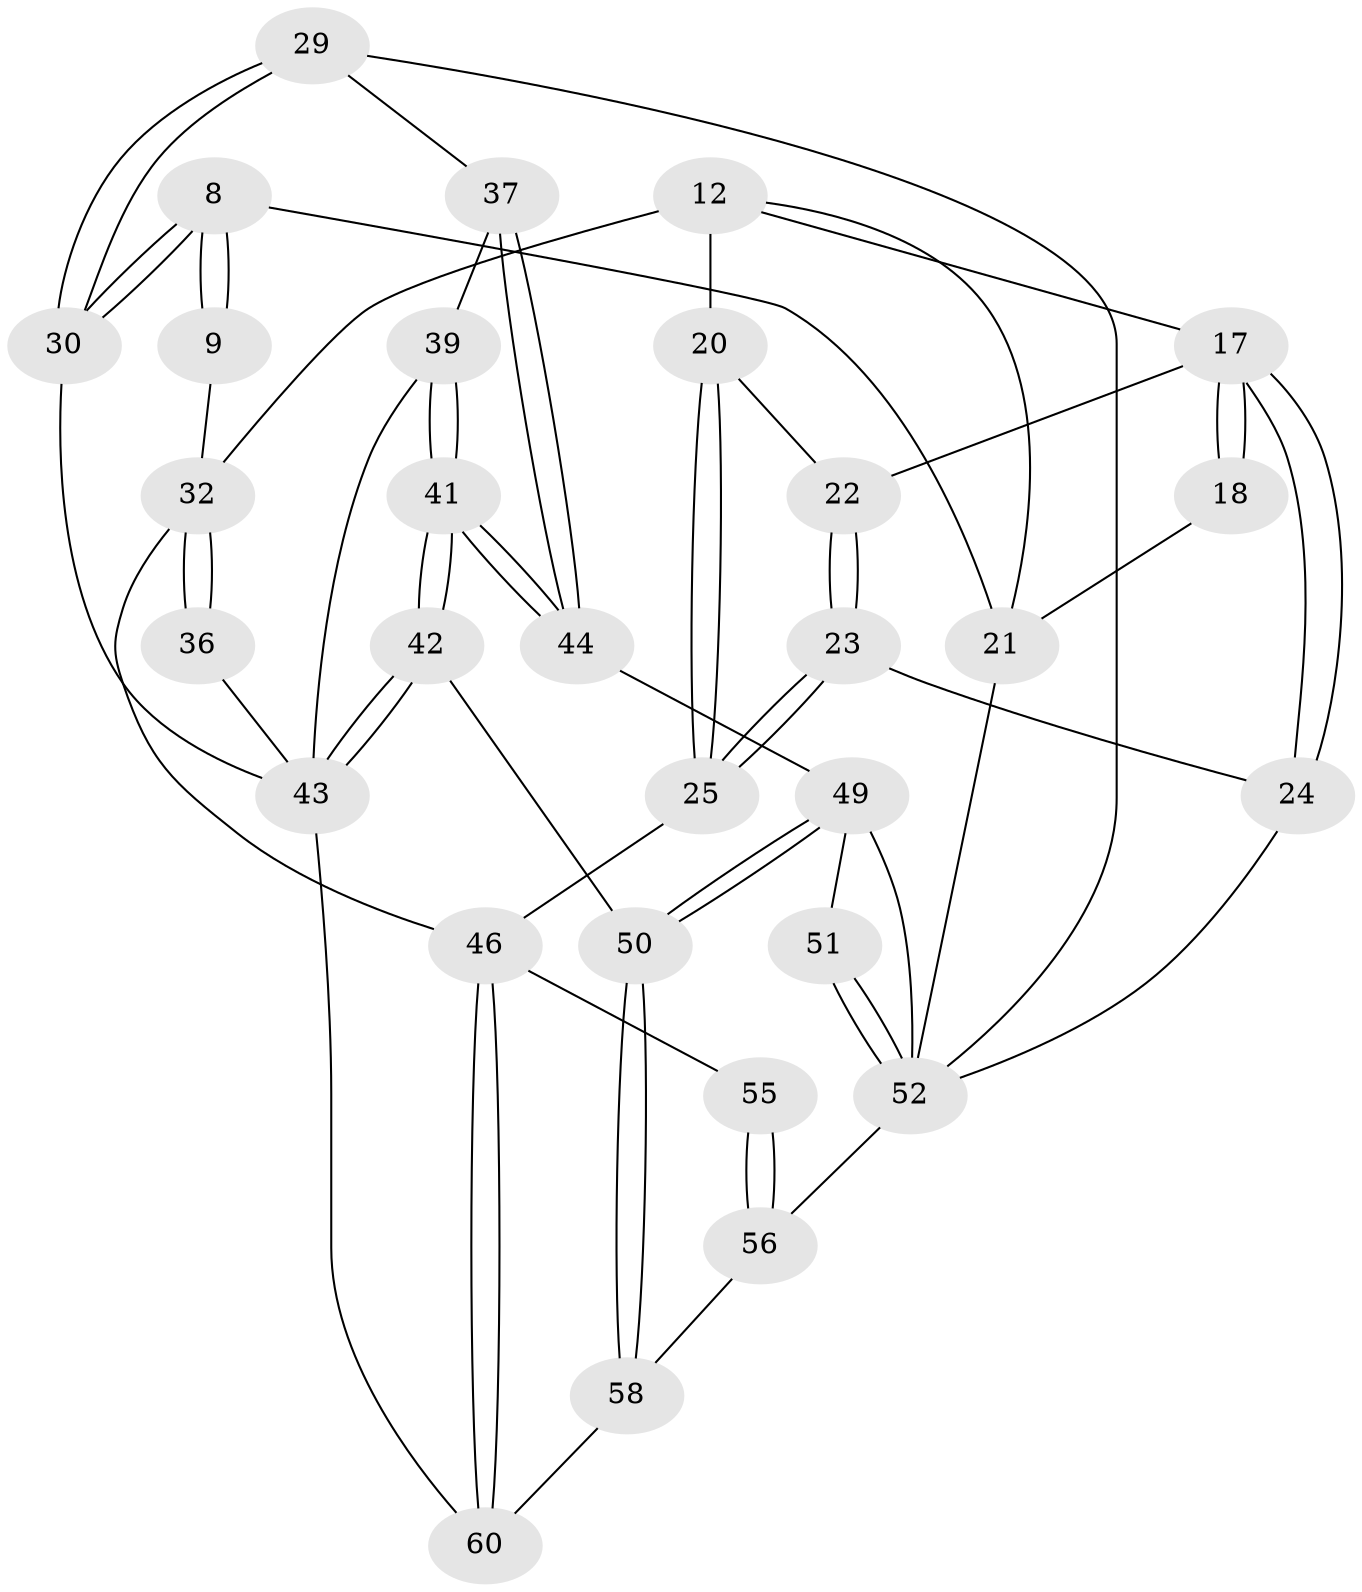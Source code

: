 // original degree distribution, {3: 0.05, 6: 0.23333333333333334, 5: 0.48333333333333334, 4: 0.23333333333333334}
// Generated by graph-tools (version 1.1) at 2025/01/03/09/25 05:01:33]
// undirected, 30 vertices, 67 edges
graph export_dot {
graph [start="1"]
  node [color=gray90,style=filled];
  8 [pos="+0.45777999499765465+0.20389791720219028"];
  9 [pos="+0.45687494036050963+0.20213301621843965",super="+5"];
  12 [pos="+0.8775151057591245+0.29352620031559357",super="+6+11"];
  17 [pos="+0.8467114515502928+0.48705452941027777",super="+16+15"];
  18 [pos="+0.8060455567207119+0.4077318811332865"];
  20 [pos="+1+0.4214682812572857"];
  21 [pos="+0.720433367455998+0.40631158847491394",super="+14"];
  22 [pos="+0.939047755093314+0.4157849317453194",super="+19"];
  23 [pos="+1+0.6471253771256916"];
  24 [pos="+0.83159755227007+0.6744186629612884"];
  25 [pos="+1+0.6492052306096366"];
  29 [pos="+0.4916519272716784+0.5222385307395884"];
  30 [pos="+0.4434080609856583+0.2602056418676244"];
  32 [pos="+0.2359292547776295+0.1795984668247424",super="+4+3"];
  36 [pos="+0+0.32101567175705736"];
  37 [pos="+0.3371870060910618+0.5915834340435246"];
  39 [pos="+0.17619145040009268+0.566141095371378",super="+38"];
  41 [pos="+0.1628819135562131+0.7054233921534893"];
  42 [pos="+0.14977434699613143+0.7332013557278134"];
  43 [pos="+0+0.7790113019000063",super="+35+34+33"];
  44 [pos="+0.31456603873751754+0.6608324236853443"];
  46 [pos="+0+1",super="+40"];
  49 [pos="+0.3280693799079974+0.8375755562816434",super="+48"];
  50 [pos="+0.2787732937267635+0.8769662138615181"];
  51 [pos="+0.3572801323476675+0.8288095344408669"];
  52 [pos="+0.5827309742584631+0.9311166809952448",super="+27+28+47+31"];
  55 [pos="+1+1"];
  56 [pos="+0.5552101300336878+1",super="+54+53"];
  58 [pos="+0.27456975867435224+0.9072460174330306",super="+57"];
  60 [pos="+0+1",super="+59+45"];
  8 -- 9;
  8 -- 9;
  8 -- 30;
  8 -- 30;
  8 -- 21;
  9 -- 32;
  12 -- 32 [weight=2];
  12 -- 21;
  12 -- 17;
  12 -- 20;
  17 -- 18;
  17 -- 18;
  17 -- 24;
  17 -- 24;
  17 -- 22 [weight=2];
  18 -- 21 [weight=2];
  20 -- 25;
  20 -- 25;
  20 -- 22;
  21 -- 52;
  22 -- 23;
  22 -- 23;
  23 -- 24;
  23 -- 25;
  23 -- 25;
  24 -- 52;
  25 -- 46;
  29 -- 30;
  29 -- 30;
  29 -- 37;
  29 -- 52;
  30 -- 43;
  32 -- 36 [weight=2];
  32 -- 36;
  32 -- 46 [weight=2];
  36 -- 43;
  37 -- 44;
  37 -- 44;
  37 -- 39;
  39 -- 41;
  39 -- 41;
  39 -- 43 [weight=2];
  41 -- 42;
  41 -- 42;
  41 -- 44;
  41 -- 44;
  42 -- 43;
  42 -- 43;
  42 -- 50;
  43 -- 60;
  44 -- 49;
  46 -- 60 [weight=2];
  46 -- 60;
  46 -- 55;
  49 -- 50;
  49 -- 50;
  49 -- 51;
  49 -- 52;
  50 -- 58;
  50 -- 58;
  51 -- 52 [weight=2];
  51 -- 52;
  52 -- 56 [weight=2];
  55 -- 56 [weight=2];
  55 -- 56;
  56 -- 58;
  58 -- 60 [weight=2];
}
